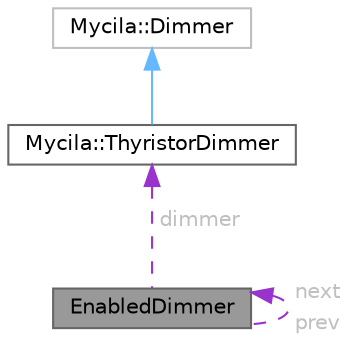 digraph "EnabledDimmer"
{
 // LATEX_PDF_SIZE
  bgcolor="transparent";
  edge [fontname=Helvetica,fontsize=10,labelfontname=Helvetica,labelfontsize=10];
  node [fontname=Helvetica,fontsize=10,shape=box,height=0.2,width=0.4];
  Node1 [id="Node000001",label="EnabledDimmer",height=0.2,width=0.4,color="gray40", fillcolor="grey60", style="filled", fontcolor="black",tooltip=" "];
  Node2 -> Node1 [id="edge1_Node000001_Node000002",dir="back",color="darkorchid3",style="dashed",tooltip=" ",label=<<TABLE CELLBORDER="0" BORDER="0"><TR><TD VALIGN="top" ALIGN="LEFT" CELLPADDING="1" CELLSPACING="0">dimmer</TD></TR>
</TABLE>> ,fontcolor="grey" ];
  Node2 [id="Node000002",label="Mycila::ThyristorDimmer",height=0.2,width=0.4,color="gray40", fillcolor="white", style="filled",URL="$class_mycila_1_1_thyristor_dimmer.html",tooltip="Thyristor (TRIAC) based dimmer implementation for TRIAC and Random SSR dimmers."];
  Node3 -> Node2 [id="edge2_Node000002_Node000003",dir="back",color="steelblue1",style="solid",tooltip=" "];
  Node3 [id="Node000003",label="Mycila::Dimmer",height=0.2,width=0.4,color="grey75", fillcolor="white", style="filled",URL="$class_mycila_1_1_dimmer.html",tooltip=" "];
  Node1 -> Node1 [id="edge3_Node000001_Node000001",dir="back",color="darkorchid3",style="dashed",tooltip=" ",label=<<TABLE CELLBORDER="0" BORDER="0"><TR><TD VALIGN="top" ALIGN="LEFT" CELLPADDING="1" CELLSPACING="0">next</TD></TR>
<TR><TD VALIGN="top" ALIGN="LEFT" CELLPADDING="1" CELLSPACING="0">prev</TD></TR>
</TABLE>> ,fontcolor="grey" ];
}
